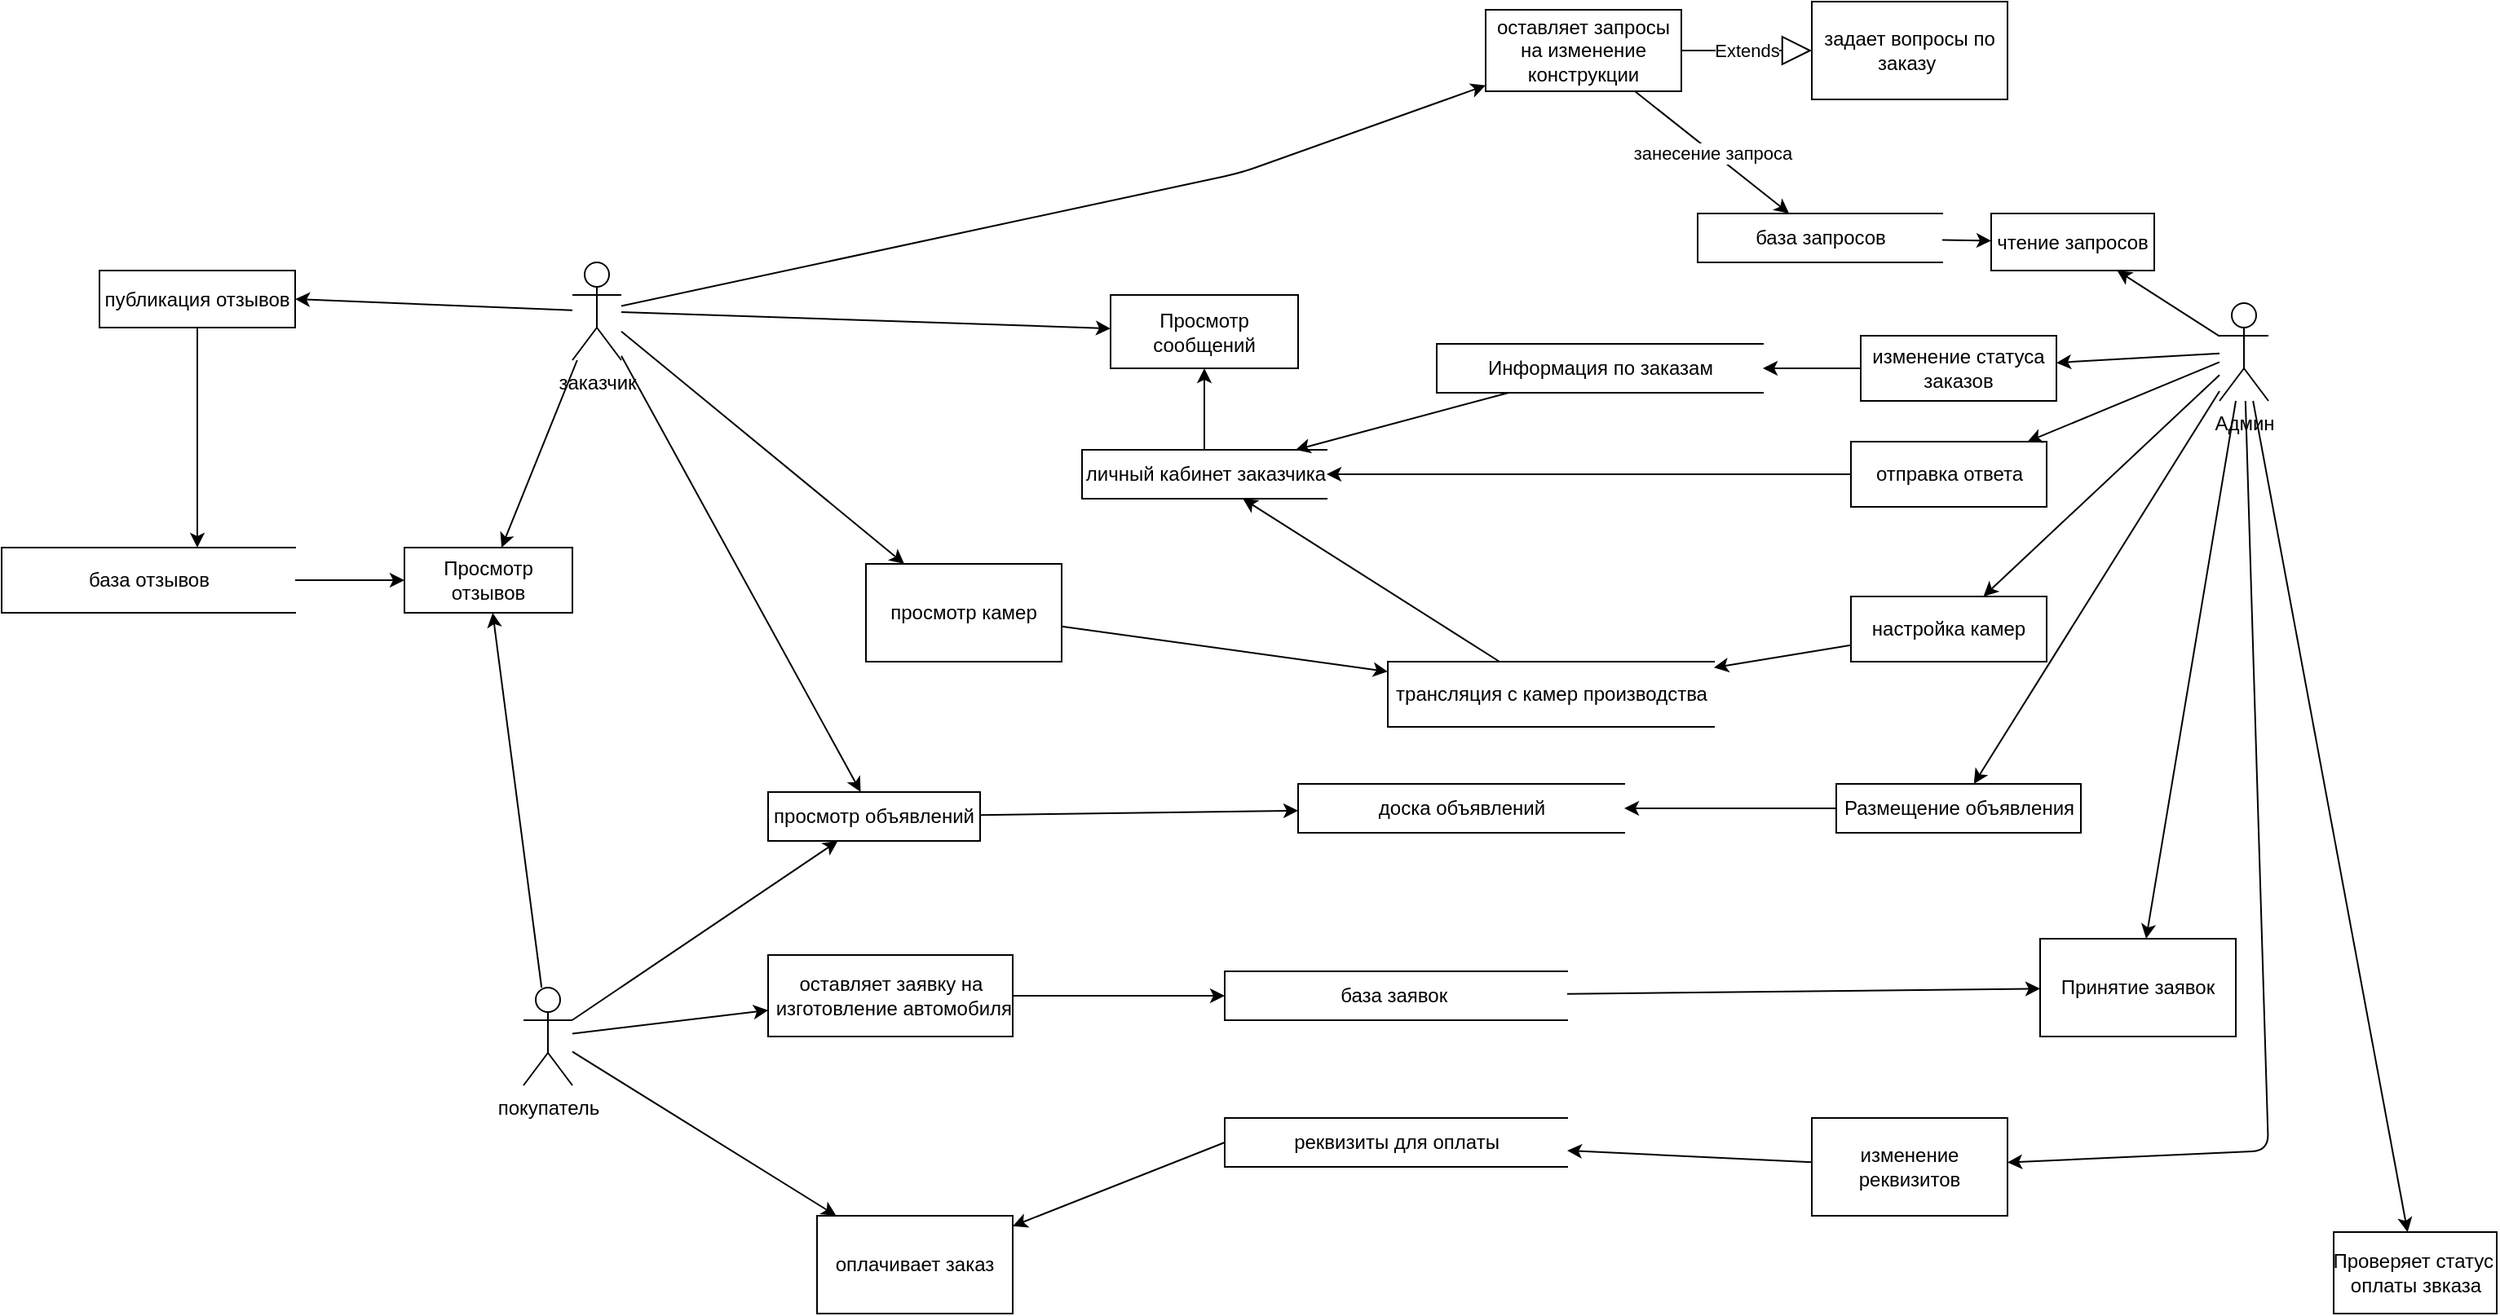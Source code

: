 <mxfile version="15.2.5" type="github">
  <diagram id="y4CA1rRjGdysuxIqKg8y" name="Page-1">
    <mxGraphModel dx="3151" dy="802" grid="1" gridSize="10" guides="1" tooltips="1" connect="1" arrows="1" fold="1" page="1" pageScale="1" pageWidth="827" pageHeight="1169" math="0" shadow="0">
      <root>
        <mxCell id="0" />
        <mxCell id="1" parent="0" />
        <mxCell id="VrzXlD3wAECmVU4_dmZE-1" value="оставляет запросы на изменение конструкции" style="rounded=0;whiteSpace=wrap;html=1;" vertex="1" parent="1">
          <mxGeometry x="70" y="80" width="120" height="50" as="geometry" />
        </mxCell>
        <mxCell id="VrzXlD3wAECmVU4_dmZE-4" value="база запросов" style="html=1;dashed=0;whitespace=wrap;shape=partialRectangle;right=0;" vertex="1" parent="1">
          <mxGeometry x="200" y="205" width="150" height="30" as="geometry" />
        </mxCell>
        <mxCell id="VrzXlD3wAECmVU4_dmZE-10" value="заказчик" style="shape=umlActor;verticalLabelPosition=bottom;verticalAlign=top;html=1;outlineConnect=0;" vertex="1" parent="1">
          <mxGeometry x="-490" y="235" width="30" height="60" as="geometry" />
        </mxCell>
        <mxCell id="VrzXlD3wAECmVU4_dmZE-11" value="" style="endArrow=classic;html=1;" edge="1" parent="1" source="VrzXlD3wAECmVU4_dmZE-10" target="VrzXlD3wAECmVU4_dmZE-1">
          <mxGeometry width="50" height="50" relative="1" as="geometry">
            <mxPoint x="70" y="440" as="sourcePoint" />
            <mxPoint x="260" y="190" as="targetPoint" />
            <Array as="points">
              <mxPoint x="-80" y="180" />
            </Array>
          </mxGeometry>
        </mxCell>
        <mxCell id="VrzXlD3wAECmVU4_dmZE-14" value="" style="endArrow=classic;html=1;" edge="1" parent="1" source="VrzXlD3wAECmVU4_dmZE-1" target="VrzXlD3wAECmVU4_dmZE-4">
          <mxGeometry relative="1" as="geometry">
            <mxPoint x="180" y="80" as="sourcePoint" />
            <mxPoint x="280" y="80" as="targetPoint" />
          </mxGeometry>
        </mxCell>
        <mxCell id="VrzXlD3wAECmVU4_dmZE-15" value="занесение запроса" style="edgeLabel;resizable=0;html=1;align=center;verticalAlign=middle;" connectable="0" vertex="1" parent="VrzXlD3wAECmVU4_dmZE-14">
          <mxGeometry relative="1" as="geometry" />
        </mxCell>
        <mxCell id="VrzXlD3wAECmVU4_dmZE-16" value="Админ" style="shape=umlActor;verticalLabelPosition=bottom;verticalAlign=top;html=1;outlineConnect=0;" vertex="1" parent="1">
          <mxGeometry x="520" y="260" width="30" height="60" as="geometry" />
        </mxCell>
        <mxCell id="VrzXlD3wAECmVU4_dmZE-17" value="Информация по заказам" style="html=1;dashed=0;whitespace=wrap;shape=partialRectangle;right=0;" vertex="1" parent="1">
          <mxGeometry x="40" y="285" width="200" height="30" as="geometry" />
        </mxCell>
        <mxCell id="VrzXlD3wAECmVU4_dmZE-18" value="чтение запросов" style="rounded=0;whiteSpace=wrap;html=1;" vertex="1" parent="1">
          <mxGeometry x="380" y="205" width="100" height="35" as="geometry" />
        </mxCell>
        <mxCell id="VrzXlD3wAECmVU4_dmZE-19" value="личный кабинет заказчика" style="html=1;dashed=0;whitespace=wrap;shape=partialRectangle;right=0;" vertex="1" parent="1">
          <mxGeometry x="-177.5" y="350" width="150" height="30" as="geometry" />
        </mxCell>
        <mxCell id="VrzXlD3wAECmVU4_dmZE-23" value="" style="endArrow=classic;html=1;" edge="1" parent="1" source="VrzXlD3wAECmVU4_dmZE-16" target="VrzXlD3wAECmVU4_dmZE-18">
          <mxGeometry width="50" height="50" relative="1" as="geometry">
            <mxPoint x="410" y="380" as="sourcePoint" />
            <mxPoint x="460" y="330" as="targetPoint" />
          </mxGeometry>
        </mxCell>
        <mxCell id="VrzXlD3wAECmVU4_dmZE-24" value="" style="endArrow=classic;html=1;" edge="1" parent="1" source="VrzXlD3wAECmVU4_dmZE-4" target="VrzXlD3wAECmVU4_dmZE-18">
          <mxGeometry width="50" height="50" relative="1" as="geometry">
            <mxPoint x="460" y="170" as="sourcePoint" />
            <mxPoint x="400" y="220" as="targetPoint" />
          </mxGeometry>
        </mxCell>
        <mxCell id="VrzXlD3wAECmVU4_dmZE-25" value="отправка ответа" style="html=1;dashed=0;whitespace=wrap;" vertex="1" parent="1">
          <mxGeometry x="294" y="345" width="120" height="40" as="geometry" />
        </mxCell>
        <mxCell id="VrzXlD3wAECmVU4_dmZE-26" value="" style="endArrow=classic;html=1;" edge="1" parent="1" source="VrzXlD3wAECmVU4_dmZE-16" target="VrzXlD3wAECmVU4_dmZE-25">
          <mxGeometry width="50" height="50" relative="1" as="geometry">
            <mxPoint x="500" y="220" as="sourcePoint" />
            <mxPoint x="550" y="170" as="targetPoint" />
          </mxGeometry>
        </mxCell>
        <mxCell id="VrzXlD3wAECmVU4_dmZE-28" value="Размещение объявления" style="html=1;dashed=0;whitespace=wrap;" vertex="1" parent="1">
          <mxGeometry x="285" y="555" width="150" height="30" as="geometry" />
        </mxCell>
        <mxCell id="VrzXlD3wAECmVU4_dmZE-31" value="" style="endArrow=classic;html=1;" edge="1" parent="1" source="VrzXlD3wAECmVU4_dmZE-16" target="VrzXlD3wAECmVU4_dmZE-28">
          <mxGeometry width="50" height="50" relative="1" as="geometry">
            <mxPoint x="550" y="260" as="sourcePoint" />
            <mxPoint x="600" y="210" as="targetPoint" />
          </mxGeometry>
        </mxCell>
        <mxCell id="VrzXlD3wAECmVU4_dmZE-32" value="доска объявлений" style="html=1;dashed=0;whitespace=wrap;shape=partialRectangle;right=0;" vertex="1" parent="1">
          <mxGeometry x="-45" y="555" width="200" height="30" as="geometry" />
        </mxCell>
        <mxCell id="VrzXlD3wAECmVU4_dmZE-33" value="покупатель" style="shape=umlActor;verticalLabelPosition=bottom;verticalAlign=top;html=1;outlineConnect=0;" vertex="1" parent="1">
          <mxGeometry x="-520" y="680" width="30" height="60" as="geometry" />
        </mxCell>
        <mxCell id="VrzXlD3wAECmVU4_dmZE-35" value="Extends" style="endArrow=block;endSize=16;endFill=0;html=1;" edge="1" parent="1" source="VrzXlD3wAECmVU4_dmZE-1" target="VrzXlD3wAECmVU4_dmZE-36">
          <mxGeometry width="160" relative="1" as="geometry">
            <mxPoint x="140" y="80" as="sourcePoint" />
            <mxPoint x="280" y="105" as="targetPoint" />
          </mxGeometry>
        </mxCell>
        <mxCell id="VrzXlD3wAECmVU4_dmZE-36" value="задает вопросы по&lt;br&gt;заказу&amp;nbsp;" style="rounded=0;whiteSpace=wrap;html=1;" vertex="1" parent="1">
          <mxGeometry x="270" y="75" width="120" height="60" as="geometry" />
        </mxCell>
        <mxCell id="VrzXlD3wAECmVU4_dmZE-38" value="Просмотр сообщений" style="rounded=0;whiteSpace=wrap;html=1;" vertex="1" parent="1">
          <mxGeometry x="-160" y="255" width="115" height="45" as="geometry" />
        </mxCell>
        <mxCell id="VrzXlD3wAECmVU4_dmZE-39" value="" style="endArrow=classic;html=1;" edge="1" parent="1" source="VrzXlD3wAECmVU4_dmZE-10" target="VrzXlD3wAECmVU4_dmZE-38">
          <mxGeometry width="50" height="50" relative="1" as="geometry">
            <mxPoint x="-260" y="250" as="sourcePoint" />
            <mxPoint x="-210" y="200" as="targetPoint" />
          </mxGeometry>
        </mxCell>
        <mxCell id="VrzXlD3wAECmVU4_dmZE-40" value="" style="endArrow=classic;html=1;" edge="1" parent="1" source="VrzXlD3wAECmVU4_dmZE-19" target="VrzXlD3wAECmVU4_dmZE-38">
          <mxGeometry width="50" height="50" relative="1" as="geometry">
            <mxPoint x="-260" y="80" as="sourcePoint" />
            <mxPoint x="-210" y="30" as="targetPoint" />
          </mxGeometry>
        </mxCell>
        <mxCell id="VrzXlD3wAECmVU4_dmZE-41" value="" style="endArrow=classic;html=1;" edge="1" parent="1" source="VrzXlD3wAECmVU4_dmZE-28" target="VrzXlD3wAECmVU4_dmZE-32">
          <mxGeometry width="50" height="50" relative="1" as="geometry">
            <mxPoint x="-120" y="510" as="sourcePoint" />
            <mxPoint x="-70" y="460" as="targetPoint" />
          </mxGeometry>
        </mxCell>
        <mxCell id="VrzXlD3wAECmVU4_dmZE-42" value="изменение статуса заказов" style="rounded=0;whiteSpace=wrap;html=1;" vertex="1" parent="1">
          <mxGeometry x="300" y="280" width="120" height="40" as="geometry" />
        </mxCell>
        <mxCell id="VrzXlD3wAECmVU4_dmZE-43" value="" style="endArrow=classic;html=1;" edge="1" parent="1" source="VrzXlD3wAECmVU4_dmZE-16" target="VrzXlD3wAECmVU4_dmZE-42">
          <mxGeometry width="50" height="50" relative="1" as="geometry">
            <mxPoint x="120" y="380" as="sourcePoint" />
            <mxPoint x="170" y="330" as="targetPoint" />
          </mxGeometry>
        </mxCell>
        <mxCell id="VrzXlD3wAECmVU4_dmZE-44" value="" style="endArrow=classic;html=1;" edge="1" parent="1" source="VrzXlD3wAECmVU4_dmZE-42" target="VrzXlD3wAECmVU4_dmZE-17">
          <mxGeometry width="50" height="50" relative="1" as="geometry">
            <mxPoint x="100" y="380" as="sourcePoint" />
            <mxPoint x="150" y="330" as="targetPoint" />
          </mxGeometry>
        </mxCell>
        <mxCell id="VrzXlD3wAECmVU4_dmZE-45" value="" style="endArrow=classic;html=1;" edge="1" parent="1" source="VrzXlD3wAECmVU4_dmZE-25" target="VrzXlD3wAECmVU4_dmZE-19">
          <mxGeometry width="50" height="50" relative="1" as="geometry">
            <mxPoint x="130" y="410" as="sourcePoint" />
            <mxPoint x="180" y="360" as="targetPoint" />
          </mxGeometry>
        </mxCell>
        <mxCell id="VrzXlD3wAECmVU4_dmZE-48" value="" style="endArrow=classic;html=1;" edge="1" parent="1" source="VrzXlD3wAECmVU4_dmZE-17" target="VrzXlD3wAECmVU4_dmZE-19">
          <mxGeometry width="50" height="50" relative="1" as="geometry">
            <mxPoint x="50" y="260" as="sourcePoint" />
            <mxPoint x="100" y="210" as="targetPoint" />
          </mxGeometry>
        </mxCell>
        <mxCell id="VrzXlD3wAECmVU4_dmZE-49" value="трансляция с камер производства" style="html=1;dashed=0;whitespace=wrap;shape=partialRectangle;right=0;" vertex="1" parent="1">
          <mxGeometry x="10" y="480" width="200" height="40" as="geometry" />
        </mxCell>
        <mxCell id="VrzXlD3wAECmVU4_dmZE-50" value="настройка камер" style="rounded=0;whiteSpace=wrap;html=1;" vertex="1" parent="1">
          <mxGeometry x="294" y="440" width="120" height="40" as="geometry" />
        </mxCell>
        <mxCell id="VrzXlD3wAECmVU4_dmZE-51" value="" style="endArrow=classic;html=1;" edge="1" parent="1" source="VrzXlD3wAECmVU4_dmZE-16" target="VrzXlD3wAECmVU4_dmZE-50">
          <mxGeometry width="50" height="50" relative="1" as="geometry">
            <mxPoint x="350" y="590" as="sourcePoint" />
            <mxPoint x="400" y="540" as="targetPoint" />
          </mxGeometry>
        </mxCell>
        <mxCell id="VrzXlD3wAECmVU4_dmZE-52" value="" style="endArrow=classic;html=1;" edge="1" parent="1" source="VrzXlD3wAECmVU4_dmZE-50" target="VrzXlD3wAECmVU4_dmZE-49">
          <mxGeometry width="50" height="50" relative="1" as="geometry">
            <mxPoint x="170" y="630" as="sourcePoint" />
            <mxPoint x="220" y="580" as="targetPoint" />
          </mxGeometry>
        </mxCell>
        <mxCell id="VrzXlD3wAECmVU4_dmZE-54" value="просмотр объявлений" style="rounded=0;whiteSpace=wrap;html=1;" vertex="1" parent="1">
          <mxGeometry x="-370" y="560" width="130" height="30" as="geometry" />
        </mxCell>
        <mxCell id="VrzXlD3wAECmVU4_dmZE-55" value="" style="endArrow=classic;html=1;" edge="1" parent="1" source="VrzXlD3wAECmVU4_dmZE-33" target="VrzXlD3wAECmVU4_dmZE-54">
          <mxGeometry width="50" height="50" relative="1" as="geometry">
            <mxPoint x="-190" y="690" as="sourcePoint" />
            <mxPoint x="-140" y="640" as="targetPoint" />
          </mxGeometry>
        </mxCell>
        <mxCell id="VrzXlD3wAECmVU4_dmZE-56" value="" style="endArrow=classic;html=1;" edge="1" parent="1" source="VrzXlD3wAECmVU4_dmZE-10" target="VrzXlD3wAECmVU4_dmZE-54">
          <mxGeometry width="50" height="50" relative="1" as="geometry">
            <mxPoint x="-270" y="440" as="sourcePoint" />
            <mxPoint x="-220" y="390" as="targetPoint" />
          </mxGeometry>
        </mxCell>
        <mxCell id="VrzXlD3wAECmVU4_dmZE-57" value="" style="endArrow=classic;html=1;" edge="1" parent="1" source="VrzXlD3wAECmVU4_dmZE-54" target="VrzXlD3wAECmVU4_dmZE-32">
          <mxGeometry width="50" height="50" relative="1" as="geometry">
            <mxPoint x="-30" y="640" as="sourcePoint" />
            <mxPoint x="20" y="590" as="targetPoint" />
          </mxGeometry>
        </mxCell>
        <mxCell id="VrzXlD3wAECmVU4_dmZE-58" value="база отзывов" style="html=1;dashed=0;whitespace=wrap;shape=partialRectangle;right=0;" vertex="1" parent="1">
          <mxGeometry x="-840" y="410" width="180" height="40" as="geometry" />
        </mxCell>
        <mxCell id="VrzXlD3wAECmVU4_dmZE-59" value="Просмотр отзывов" style="rounded=0;whiteSpace=wrap;html=1;" vertex="1" parent="1">
          <mxGeometry x="-593" y="410" width="103" height="40" as="geometry" />
        </mxCell>
        <mxCell id="VrzXlD3wAECmVU4_dmZE-60" value="" style="endArrow=classic;html=1;" edge="1" parent="1" source="VrzXlD3wAECmVU4_dmZE-58" target="VrzXlD3wAECmVU4_dmZE-59">
          <mxGeometry width="50" height="50" relative="1" as="geometry">
            <mxPoint x="-630" y="430" as="sourcePoint" />
            <mxPoint x="-450" y="530" as="targetPoint" />
          </mxGeometry>
        </mxCell>
        <mxCell id="VrzXlD3wAECmVU4_dmZE-61" value="" style="endArrow=classic;html=1;" edge="1" parent="1" source="VrzXlD3wAECmVU4_dmZE-33" target="VrzXlD3wAECmVU4_dmZE-59">
          <mxGeometry width="50" height="50" relative="1" as="geometry">
            <mxPoint x="-520" y="590" as="sourcePoint" />
            <mxPoint x="-470" y="540" as="targetPoint" />
          </mxGeometry>
        </mxCell>
        <mxCell id="VrzXlD3wAECmVU4_dmZE-62" value="" style="endArrow=classic;html=1;" edge="1" parent="1" source="VrzXlD3wAECmVU4_dmZE-10" target="VrzXlD3wAECmVU4_dmZE-59">
          <mxGeometry width="50" height="50" relative="1" as="geometry">
            <mxPoint x="-530" y="290" as="sourcePoint" />
            <mxPoint x="-480" y="240" as="targetPoint" />
          </mxGeometry>
        </mxCell>
        <mxCell id="VrzXlD3wAECmVU4_dmZE-63" value="публикация отзывов" style="rounded=0;whiteSpace=wrap;html=1;" vertex="1" parent="1">
          <mxGeometry x="-780" y="240" width="120" height="35" as="geometry" />
        </mxCell>
        <mxCell id="VrzXlD3wAECmVU4_dmZE-64" value="" style="endArrow=classic;html=1;entryX=1;entryY=0.5;entryDx=0;entryDy=0;" edge="1" parent="1" source="VrzXlD3wAECmVU4_dmZE-10" target="VrzXlD3wAECmVU4_dmZE-63">
          <mxGeometry width="50" height="50" relative="1" as="geometry">
            <mxPoint x="-400" y="240" as="sourcePoint" />
            <mxPoint x="-350" y="190" as="targetPoint" />
          </mxGeometry>
        </mxCell>
        <mxCell id="VrzXlD3wAECmVU4_dmZE-65" value="" style="endArrow=classic;html=1;" edge="1" parent="1" source="VrzXlD3wAECmVU4_dmZE-63">
          <mxGeometry width="50" height="50" relative="1" as="geometry">
            <mxPoint x="-470" y="370" as="sourcePoint" />
            <mxPoint x="-720" y="410" as="targetPoint" />
          </mxGeometry>
        </mxCell>
        <mxCell id="VrzXlD3wAECmVU4_dmZE-68" value="" style="endArrow=classic;html=1;" edge="1" parent="1" source="VrzXlD3wAECmVU4_dmZE-49" target="VrzXlD3wAECmVU4_dmZE-19">
          <mxGeometry width="50" height="50" relative="1" as="geometry">
            <mxPoint x="-20" y="470" as="sourcePoint" />
            <mxPoint x="30" y="420" as="targetPoint" />
          </mxGeometry>
        </mxCell>
        <mxCell id="VrzXlD3wAECmVU4_dmZE-75" value="просмотр камер" style="rounded=0;whiteSpace=wrap;html=1;" vertex="1" parent="1">
          <mxGeometry x="-310" y="420" width="120" height="60" as="geometry" />
        </mxCell>
        <mxCell id="VrzXlD3wAECmVU4_dmZE-76" value="" style="endArrow=classic;html=1;" edge="1" parent="1" source="VrzXlD3wAECmVU4_dmZE-10" target="VrzXlD3wAECmVU4_dmZE-75">
          <mxGeometry width="50" height="50" relative="1" as="geometry">
            <mxPoint x="-350" y="360" as="sourcePoint" />
            <mxPoint x="-300" y="310" as="targetPoint" />
          </mxGeometry>
        </mxCell>
        <mxCell id="VrzXlD3wAECmVU4_dmZE-77" value="" style="endArrow=classic;html=1;" edge="1" parent="1" source="VrzXlD3wAECmVU4_dmZE-75" target="VrzXlD3wAECmVU4_dmZE-49">
          <mxGeometry width="50" height="50" relative="1" as="geometry">
            <mxPoint x="-170" y="570" as="sourcePoint" />
            <mxPoint x="-120" y="520" as="targetPoint" />
          </mxGeometry>
        </mxCell>
        <mxCell id="VrzXlD3wAECmVU4_dmZE-78" value="база заявок&amp;nbsp;" style="html=1;dashed=0;whitespace=wrap;shape=partialRectangle;right=0;" vertex="1" parent="1">
          <mxGeometry x="-90" y="670" width="210" height="30" as="geometry" />
        </mxCell>
        <mxCell id="VrzXlD3wAECmVU4_dmZE-79" value="оставляет заявку на&lt;br&gt;&amp;nbsp;изготовление автомобиля" style="html=1;dashed=0;whitespace=wrap;" vertex="1" parent="1">
          <mxGeometry x="-370" y="660" width="150" height="50" as="geometry" />
        </mxCell>
        <mxCell id="VrzXlD3wAECmVU4_dmZE-80" value="Проверяет статус&amp;nbsp;&lt;br&gt;оплаты звказа" style="html=1;dashed=0;whitespace=wrap;" vertex="1" parent="1">
          <mxGeometry x="590" y="830" width="100" height="50" as="geometry" />
        </mxCell>
        <mxCell id="VrzXlD3wAECmVU4_dmZE-81" value="" style="endArrow=classic;html=1;" edge="1" parent="1" source="VrzXlD3wAECmVU4_dmZE-16" target="VrzXlD3wAECmVU4_dmZE-80">
          <mxGeometry width="50" height="50" relative="1" as="geometry">
            <mxPoint x="630" y="540" as="sourcePoint" />
            <mxPoint x="680" y="490" as="targetPoint" />
          </mxGeometry>
        </mxCell>
        <mxCell id="VrzXlD3wAECmVU4_dmZE-82" value="" style="endArrow=classic;html=1;" edge="1" parent="1" source="VrzXlD3wAECmVU4_dmZE-33" target="VrzXlD3wAECmVU4_dmZE-79">
          <mxGeometry width="50" height="50" relative="1" as="geometry">
            <mxPoint x="-240" y="880" as="sourcePoint" />
            <mxPoint x="-190" y="830" as="targetPoint" />
          </mxGeometry>
        </mxCell>
        <mxCell id="VrzXlD3wAECmVU4_dmZE-83" value="" style="endArrow=classic;html=1;exitX=1;exitY=0.5;exitDx=0;exitDy=0;" edge="1" parent="1" source="VrzXlD3wAECmVU4_dmZE-79" target="VrzXlD3wAECmVU4_dmZE-78">
          <mxGeometry width="50" height="50" relative="1" as="geometry">
            <mxPoint x="-100" y="870" as="sourcePoint" />
            <mxPoint x="-50" y="820" as="targetPoint" />
          </mxGeometry>
        </mxCell>
        <mxCell id="VrzXlD3wAECmVU4_dmZE-85" value="реквизиты для оплаты" style="html=1;dashed=0;whitespace=wrap;shape=partialRectangle;right=0;" vertex="1" parent="1">
          <mxGeometry x="-90" y="760" width="210" height="30" as="geometry" />
        </mxCell>
        <mxCell id="VrzXlD3wAECmVU4_dmZE-86" value="Принятие заявок" style="rounded=0;whiteSpace=wrap;html=1;" vertex="1" parent="1">
          <mxGeometry x="410" y="650" width="120" height="60" as="geometry" />
        </mxCell>
        <mxCell id="VrzXlD3wAECmVU4_dmZE-87" value="" style="endArrow=classic;html=1;" edge="1" parent="1" source="VrzXlD3wAECmVU4_dmZE-16" target="VrzXlD3wAECmVU4_dmZE-86">
          <mxGeometry width="50" height="50" relative="1" as="geometry">
            <mxPoint x="480" y="610" as="sourcePoint" />
            <mxPoint x="530" y="560" as="targetPoint" />
          </mxGeometry>
        </mxCell>
        <mxCell id="VrzXlD3wAECmVU4_dmZE-88" value="" style="endArrow=classic;html=1;" edge="1" parent="1" source="VrzXlD3wAECmVU4_dmZE-78" target="VrzXlD3wAECmVU4_dmZE-86">
          <mxGeometry width="50" height="50" relative="1" as="geometry">
            <mxPoint x="240" y="770" as="sourcePoint" />
            <mxPoint x="290" y="720" as="targetPoint" />
          </mxGeometry>
        </mxCell>
        <mxCell id="VrzXlD3wAECmVU4_dmZE-89" value="" style="endArrow=classic;html=1;" edge="1" parent="1" source="VrzXlD3wAECmVU4_dmZE-16" target="VrzXlD3wAECmVU4_dmZE-90">
          <mxGeometry width="50" height="50" relative="1" as="geometry">
            <mxPoint x="300" y="780" as="sourcePoint" />
            <mxPoint x="390" y="780" as="targetPoint" />
            <Array as="points">
              <mxPoint x="550" y="780" />
            </Array>
          </mxGeometry>
        </mxCell>
        <mxCell id="VrzXlD3wAECmVU4_dmZE-90" value="изменение реквизитов" style="rounded=0;whiteSpace=wrap;html=1;" vertex="1" parent="1">
          <mxGeometry x="270" y="760" width="120" height="60" as="geometry" />
        </mxCell>
        <mxCell id="VrzXlD3wAECmVU4_dmZE-91" value="" style="endArrow=classic;html=1;" edge="1" parent="1" source="VrzXlD3wAECmVU4_dmZE-90" target="VrzXlD3wAECmVU4_dmZE-85">
          <mxGeometry width="50" height="50" relative="1" as="geometry">
            <mxPoint x="20" y="890" as="sourcePoint" />
            <mxPoint x="70" y="840" as="targetPoint" />
          </mxGeometry>
        </mxCell>
        <mxCell id="VrzXlD3wAECmVU4_dmZE-93" value="оплачивает заказ" style="rounded=0;whiteSpace=wrap;html=1;" vertex="1" parent="1">
          <mxGeometry x="-340" y="820" width="120" height="60" as="geometry" />
        </mxCell>
        <mxCell id="VrzXlD3wAECmVU4_dmZE-94" value="" style="endArrow=classic;html=1;" edge="1" parent="1" source="VrzXlD3wAECmVU4_dmZE-33" target="VrzXlD3wAECmVU4_dmZE-93">
          <mxGeometry width="50" height="50" relative="1" as="geometry">
            <mxPoint x="-470" y="830" as="sourcePoint" />
            <mxPoint x="-420" y="780" as="targetPoint" />
          </mxGeometry>
        </mxCell>
        <mxCell id="VrzXlD3wAECmVU4_dmZE-95" value="" style="endArrow=classic;html=1;exitX=0;exitY=0.5;exitDx=0;exitDy=0;" edge="1" parent="1" source="VrzXlD3wAECmVU4_dmZE-85" target="VrzXlD3wAECmVU4_dmZE-93">
          <mxGeometry width="50" height="50" relative="1" as="geometry">
            <mxPoint x="250" y="1010" as="sourcePoint" />
            <mxPoint x="300" y="960" as="targetPoint" />
          </mxGeometry>
        </mxCell>
      </root>
    </mxGraphModel>
  </diagram>
</mxfile>
